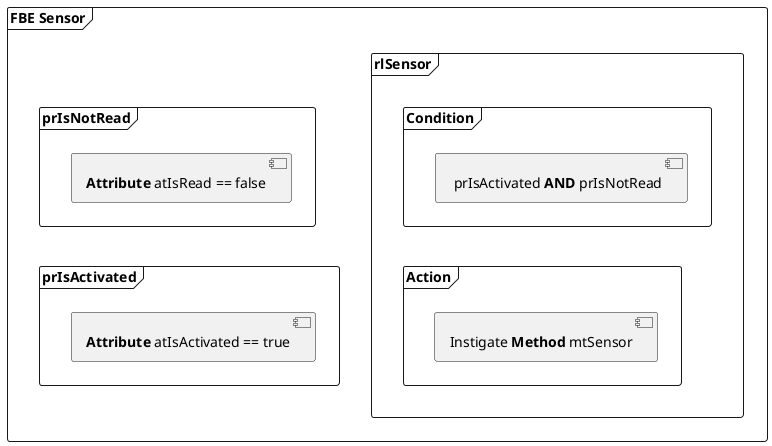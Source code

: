 @startuml rules

skinparam nodesep 10
skinparam ranksep 20
scale 1.0

frame "**FBE** Sensor"{
  'package "Rules"{
    frame "rlSensor" as rl {
      frame "Condition" as cn2{
        [ prIsActivated **AND** prIsNotRead]
      }

      frame "Action" as ac2 {
        [Instigate **Method** mtSensor]
      }
      cn2 --[hidden]> ac2
    }
  '}

  'package "Premises"{
   frame prIsNotRead as pr1{
      [**Attribute** atIsRead == false]
   }
   frame prIsActivated as pr2{
      [**Attribute** atIsActivated == true]
   }
   pr1 --[hidden]> pr2
  '}
}
@enduml